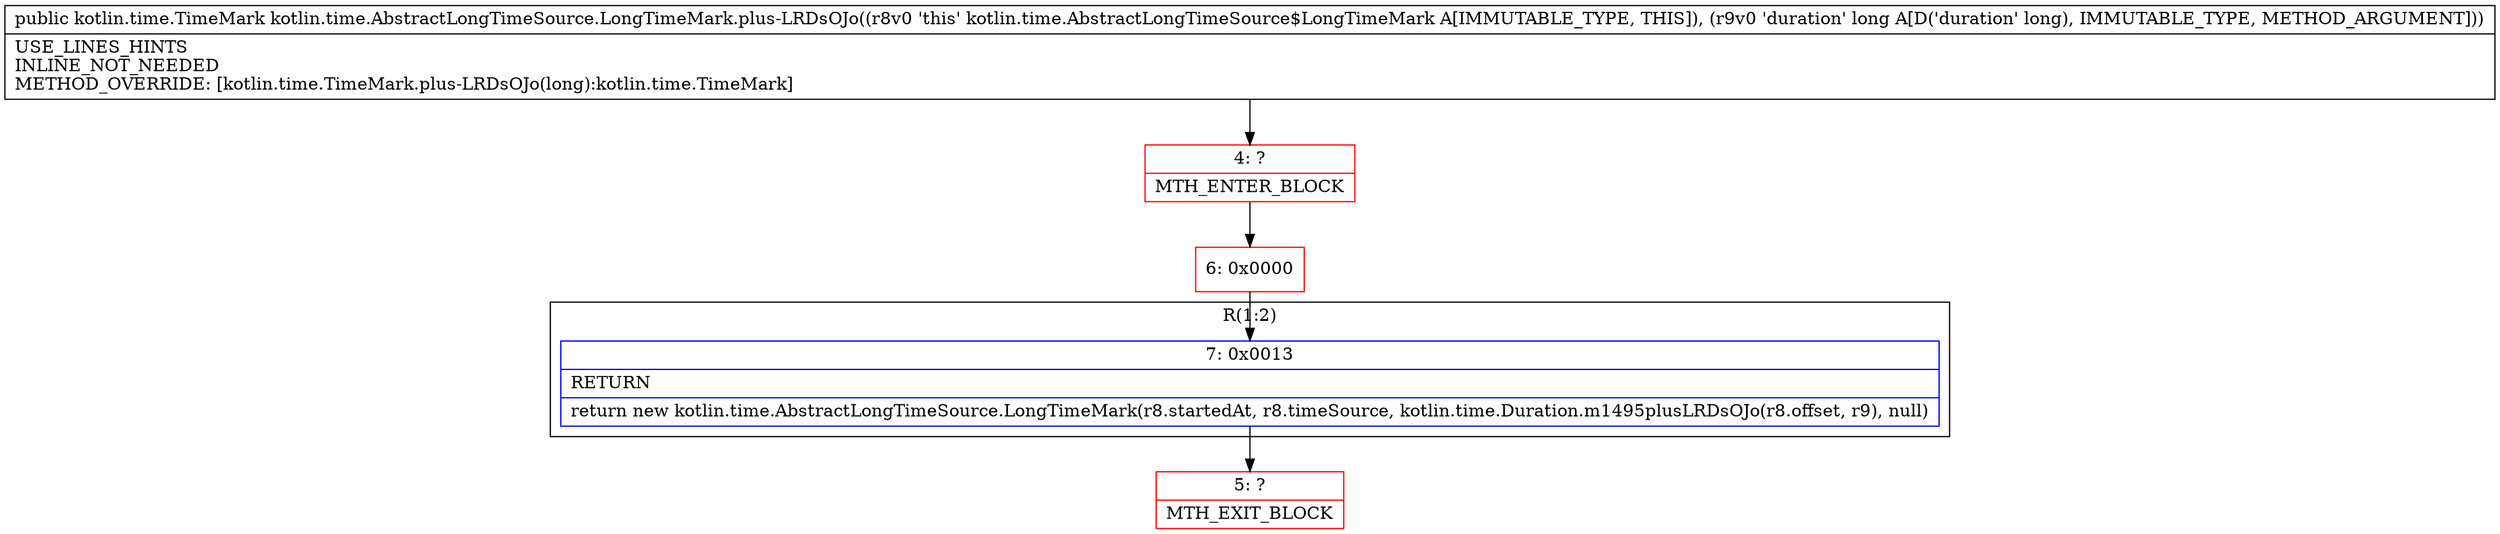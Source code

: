 digraph "CFG forkotlin.time.AbstractLongTimeSource.LongTimeMark.plus\-LRDsOJo(J)Lkotlin\/time\/TimeMark;" {
subgraph cluster_Region_1539903166 {
label = "R(1:2)";
node [shape=record,color=blue];
Node_7 [shape=record,label="{7\:\ 0x0013|RETURN\l|return new kotlin.time.AbstractLongTimeSource.LongTimeMark(r8.startedAt, r8.timeSource, kotlin.time.Duration.m1495plusLRDsOJo(r8.offset, r9), null)\l}"];
}
Node_4 [shape=record,color=red,label="{4\:\ ?|MTH_ENTER_BLOCK\l}"];
Node_6 [shape=record,color=red,label="{6\:\ 0x0000}"];
Node_5 [shape=record,color=red,label="{5\:\ ?|MTH_EXIT_BLOCK\l}"];
MethodNode[shape=record,label="{public kotlin.time.TimeMark kotlin.time.AbstractLongTimeSource.LongTimeMark.plus\-LRDsOJo((r8v0 'this' kotlin.time.AbstractLongTimeSource$LongTimeMark A[IMMUTABLE_TYPE, THIS]), (r9v0 'duration' long A[D('duration' long), IMMUTABLE_TYPE, METHOD_ARGUMENT]))  | USE_LINES_HINTS\lINLINE_NOT_NEEDED\lMETHOD_OVERRIDE: [kotlin.time.TimeMark.plus\-LRDsOJo(long):kotlin.time.TimeMark]\l}"];
MethodNode -> Node_4;Node_7 -> Node_5;
Node_4 -> Node_6;
Node_6 -> Node_7;
}

